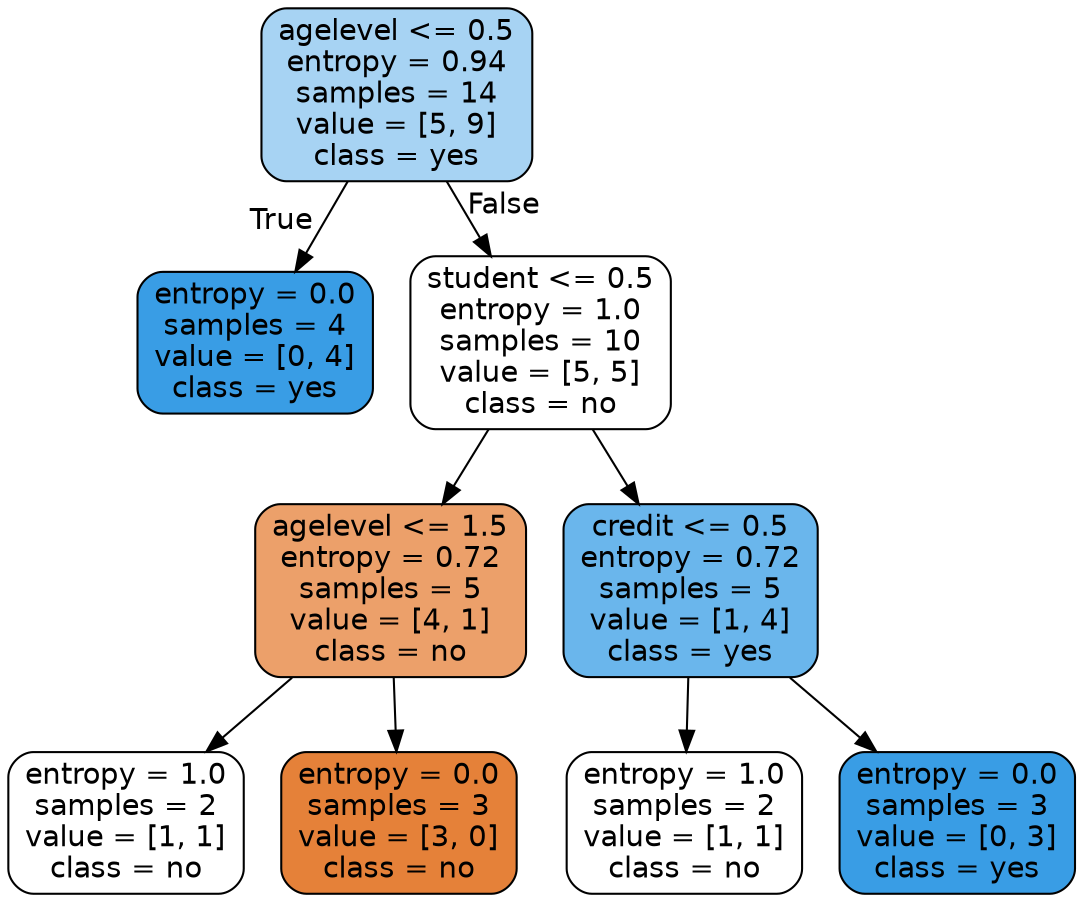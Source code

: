 digraph Tree {
node [shape=box, style="filled, rounded", color="black", fontname="helvetica"] ;
edge [fontname="helvetica"] ;
0 [label="agelevel <= 0.5\nentropy = 0.94\nsamples = 14\nvalue = [5, 9]\nclass = yes", fillcolor="#a7d3f3"] ;
1 [label="entropy = 0.0\nsamples = 4\nvalue = [0, 4]\nclass = yes", fillcolor="#399de5"] ;
0 -> 1 [labeldistance=2.5, labelangle=45, headlabel="True"] ;
2 [label="student <= 0.5\nentropy = 1.0\nsamples = 10\nvalue = [5, 5]\nclass = no", fillcolor="#ffffff"] ;
0 -> 2 [labeldistance=2.5, labelangle=-45, headlabel="False"] ;
3 [label="agelevel <= 1.5\nentropy = 0.72\nsamples = 5\nvalue = [4, 1]\nclass = no", fillcolor="#eca06a"] ;
2 -> 3 ;
4 [label="entropy = 1.0\nsamples = 2\nvalue = [1, 1]\nclass = no", fillcolor="#ffffff"] ;
3 -> 4 ;
5 [label="entropy = 0.0\nsamples = 3\nvalue = [3, 0]\nclass = no", fillcolor="#e58139"] ;
3 -> 5 ;
6 [label="credit <= 0.5\nentropy = 0.72\nsamples = 5\nvalue = [1, 4]\nclass = yes", fillcolor="#6ab6ec"] ;
2 -> 6 ;
7 [label="entropy = 1.0\nsamples = 2\nvalue = [1, 1]\nclass = no", fillcolor="#ffffff"] ;
6 -> 7 ;
8 [label="entropy = 0.0\nsamples = 3\nvalue = [0, 3]\nclass = yes", fillcolor="#399de5"] ;
6 -> 8 ;
}